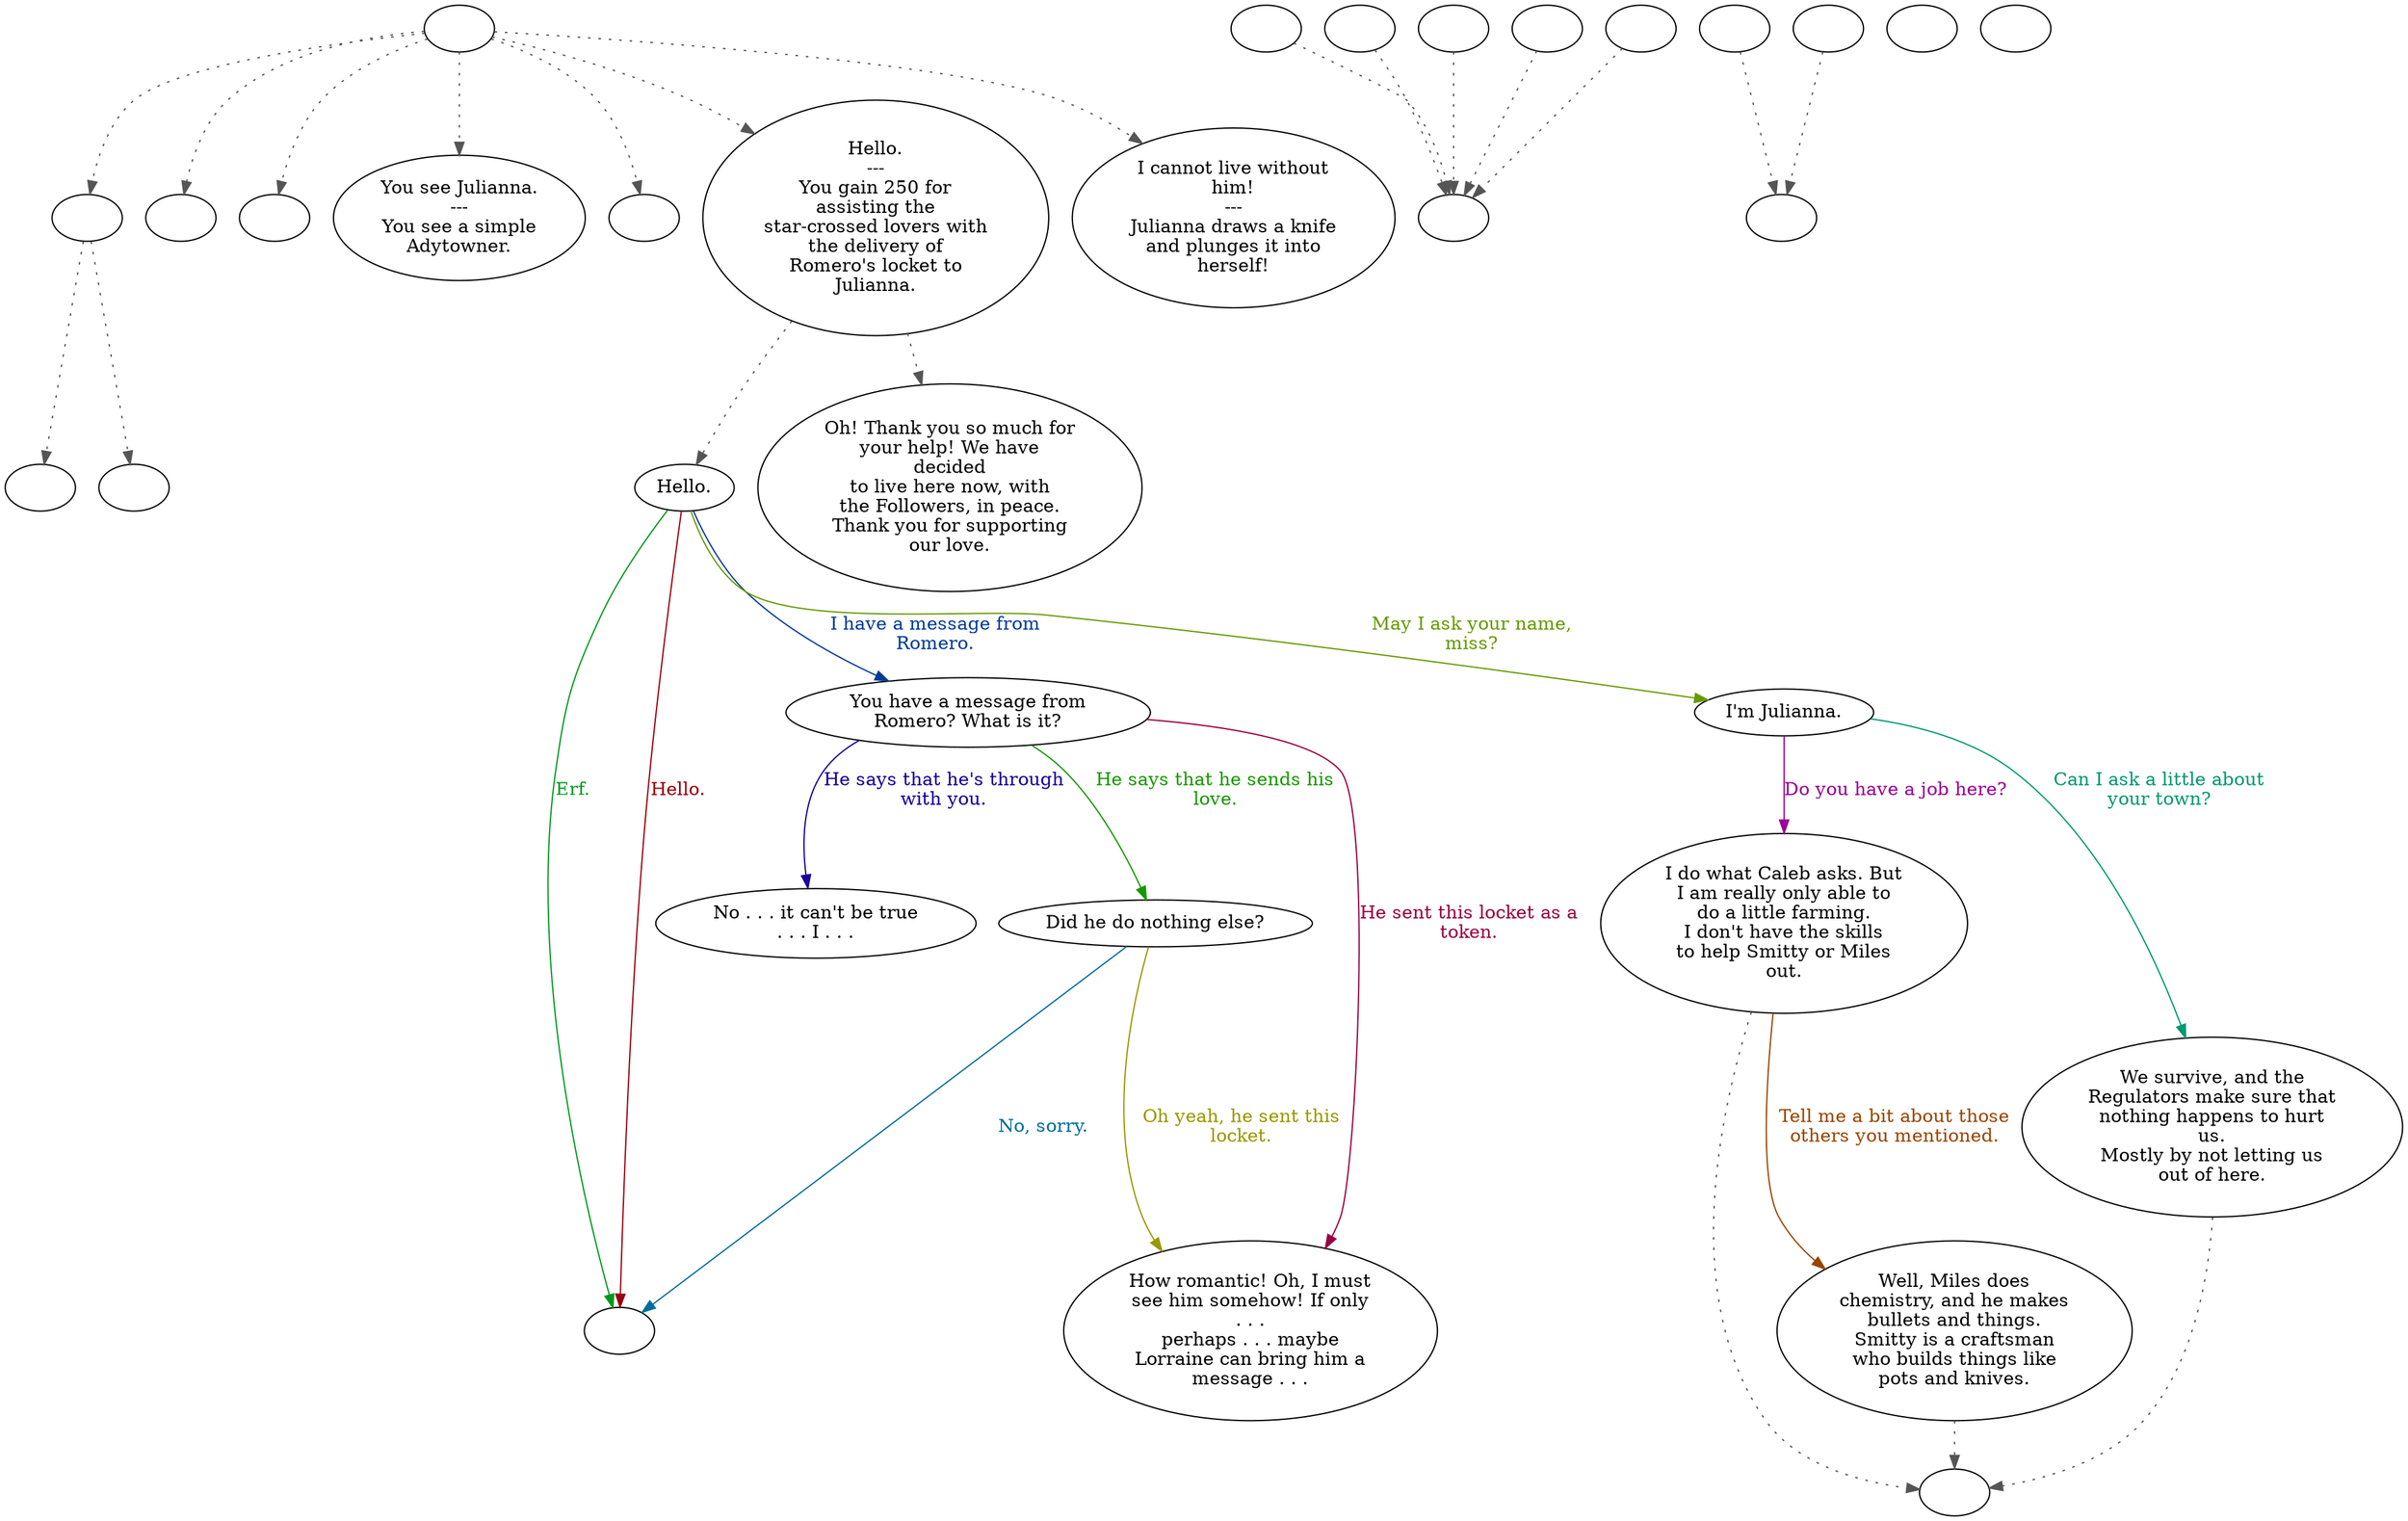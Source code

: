 digraph JULIANNA {
  "start" [style=filled       fillcolor="#FFFFFF"       color="#000000"]
  "start" -> "critter_p_proc" [style=dotted color="#555555"]
  "start" -> "damage_p_proc" [style=dotted color="#555555"]
  "start" -> "destroy_p_proc" [style=dotted color="#555555"]
  "start" -> "look_at_p_proc" [style=dotted color="#555555"]
  "start" -> "pickup_p_proc" [style=dotted color="#555555"]
  "start" -> "talk_p_proc" [style=dotted color="#555555"]
  "start" -> "timed_event_p_proc" [style=dotted color="#555555"]
  "start" [label=""]
  "critter_p_proc" [style=filled       fillcolor="#FFFFFF"       color="#000000"]
  "critter_p_proc" -> "flee_dude" [style=dotted color="#555555"]
  "critter_p_proc" -> "sleeping" [style=dotted color="#555555"]
  "critter_p_proc" [label=""]
  "damage_p_proc" [style=filled       fillcolor="#FFFFFF"       color="#000000"]
  "damage_p_proc" [label=""]
  "destroy_p_proc" [style=filled       fillcolor="#FFFFFF"       color="#000000"]
  "destroy_p_proc" [label=""]
  "look_at_p_proc" [style=filled       fillcolor="#FFFFFF"       color="#000000"]
  "look_at_p_proc" [label="You see Julianna.\n---\nYou see a simple\nAdytowner."]
  "pickup_p_proc" [style=filled       fillcolor="#FFFFFF"       color="#000000"]
  "pickup_p_proc" [label=""]
  "talk_p_proc" [style=filled       fillcolor="#FFFFFF"       color="#000000"]
  "talk_p_proc" -> "Julianna01" [style=dotted color="#555555"]
  "talk_p_proc" -> "Julianna10" [style=dotted color="#555555"]
  "talk_p_proc" [label="Hello.\n---\nYou gain 250 for\nassisting the\nstar-crossed lovers with\nthe delivery of\nRomero's locket to\nJulianna."]
  "timed_event_p_proc" [style=filled       fillcolor="#FFFFFF"       color="#000000"]
  "timed_event_p_proc" [label="I cannot live without\nhim!\n---\nJulianna draws a knife\nand plunges it into\nherself!"]
  "flee_dude" [style=filled       fillcolor="#FFFFFF"       color="#000000"]
  "flee_dude" [label=""]
  "Julianna01" [style=filled       fillcolor="#FFFFFF"       color="#000000"]
  "Julianna01" [label="Hello."]
  "Julianna01" -> "JuliannaEnd" [label="Erf." color="#00991E" fontcolor="#00991E"]
  "Julianna01" -> "JuliannaEnd" [label="Hello." color="#99000E" fontcolor="#99000E"]
  "Julianna01" -> "Julianna06" [label="I have a message from\nRomero." color="#003B99" fontcolor="#003B99"]
  "Julianna01" -> "Julianna02" [label="May I ask your name,\nmiss?" color="#679900" fontcolor="#679900"]
  "Julianna02" [style=filled       fillcolor="#FFFFFF"       color="#000000"]
  "Julianna02" [label="I'm Julianna."]
  "Julianna02" -> "Julianna03" [label="Do you have a job here?" color="#990094" fontcolor="#990094"]
  "Julianna02" -> "Julianna04" [label="Can I ask a little about\nyour town?" color="#009971" fontcolor="#009971"]
  "Julianna03" [style=filled       fillcolor="#FFFFFF"       color="#000000"]
  "Julianna03" -> "Goodbyes" [style=dotted color="#555555"]
  "Julianna03" [label="I do what Caleb asks. But\nI am really only able to\ndo a little farming.\nI don't have the skills\nto help Smitty or Miles\nout."]
  "Julianna03" -> "Julianna05" [label="Tell me a bit about those\nothers you mentioned." color="#994500" fontcolor="#994500"]
  "Julianna04" [style=filled       fillcolor="#FFFFFF"       color="#000000"]
  "Julianna04" -> "Goodbyes" [style=dotted color="#555555"]
  "Julianna04" [label="We survive, and the\nRegulators make sure that\nnothing happens to hurt\nus.\nMostly by not letting us\nout of here."]
  "Julianna05" [style=filled       fillcolor="#FFFFFF"       color="#000000"]
  "Julianna05" -> "Goodbyes" [style=dotted color="#555555"]
  "Julianna05" [label="Well, Miles does\nchemistry, and he makes\nbullets and things.\nSmitty is a craftsman\nwho builds things like\npots and knives."]
  "Julianna06" [style=filled       fillcolor="#FFFFFF"       color="#000000"]
  "Julianna06" [label="You have a message from\nRomero? What is it?"]
  "Julianna06" -> "Julianna07" [label="He says that he's through\nwith you." color="#180099" fontcolor="#180099"]
  "Julianna06" -> "Julianna08" [label="He says that he sends his\nlove." color="#159900" fontcolor="#159900"]
  "Julianna06" -> "Julianna09" [label="He sent this locket as a\ntoken." color="#990041" fontcolor="#990041"]
  "Julianna07" [style=filled       fillcolor="#FFFFFF"       color="#000000"]
  "Julianna07" [label="No . . . it can't be true\n. . . I . . ."]
  "Julianna08" [style=filled       fillcolor="#FFFFFF"       color="#000000"]
  "Julianna08" [label="Did he do nothing else?"]
  "Julianna08" -> "JuliannaEnd" [label="No, sorry." color="#006E99" fontcolor="#006E99"]
  "Julianna08" -> "Julianna09" [label="Oh yeah, he sent this\nlocket." color="#999700" fontcolor="#999700"]
  "Julianna09" [style=filled       fillcolor="#FFFFFF"       color="#000000"]
  "Julianna09" [label="How romantic! Oh, I must\nsee him somehow! If only\n. . .\nperhaps . . . maybe\nLorraine can bring him a\nmessage . . ."]
  "Julianna10" [style=filled       fillcolor="#FFFFFF"       color="#000000"]
  "Julianna10" [label="Oh! Thank you so much for\nyour help! We have\ndecided\nto live here now, with\nthe Followers, in peace.\nThank you for supporting\nour love."]
  "JuliannaEnd" [style=filled       fillcolor="#FFFFFF"       color="#000000"]
  "JuliannaEnd" [label=""]
  "sleeping" [style=filled       fillcolor="#FFFFFF"       color="#000000"]
  "sleeping" [label=""]
  "get_reaction" [style=filled       fillcolor="#FFFFFF"       color="#000000"]
  "get_reaction" -> "ReactToLevel" [style=dotted color="#555555"]
  "get_reaction" [label=""]
  "ReactToLevel" [style=filled       fillcolor="#FFFFFF"       color="#000000"]
  "ReactToLevel" [label=""]
  "LevelToReact" [style=filled       fillcolor="#FFFFFF"       color="#000000"]
  "LevelToReact" [label=""]
  "UpReact" [style=filled       fillcolor="#FFFFFF"       color="#000000"]
  "UpReact" -> "ReactToLevel" [style=dotted color="#555555"]
  "UpReact" [label=""]
  "DownReact" [style=filled       fillcolor="#FFFFFF"       color="#000000"]
  "DownReact" -> "ReactToLevel" [style=dotted color="#555555"]
  "DownReact" [label=""]
  "BottomReact" [style=filled       fillcolor="#FFFFFF"       color="#000000"]
  "BottomReact" [label=""]
  "TopReact" [style=filled       fillcolor="#FFFFFF"       color="#000000"]
  "TopReact" [label=""]
  "BigUpReact" [style=filled       fillcolor="#FFFFFF"       color="#000000"]
  "BigUpReact" -> "ReactToLevel" [style=dotted color="#555555"]
  "BigUpReact" [label=""]
  "BigDownReact" [style=filled       fillcolor="#FFFFFF"       color="#000000"]
  "BigDownReact" -> "ReactToLevel" [style=dotted color="#555555"]
  "BigDownReact" [label=""]
  "UpReactLevel" [style=filled       fillcolor="#FFFFFF"       color="#000000"]
  "UpReactLevel" -> "LevelToReact" [style=dotted color="#555555"]
  "UpReactLevel" [label=""]
  "DownReactLevel" [style=filled       fillcolor="#FFFFFF"       color="#000000"]
  "DownReactLevel" -> "LevelToReact" [style=dotted color="#555555"]
  "DownReactLevel" [label=""]
  "Goodbyes" [style=filled       fillcolor="#FFFFFF"       color="#000000"]
  "Goodbyes" [label=""]
}